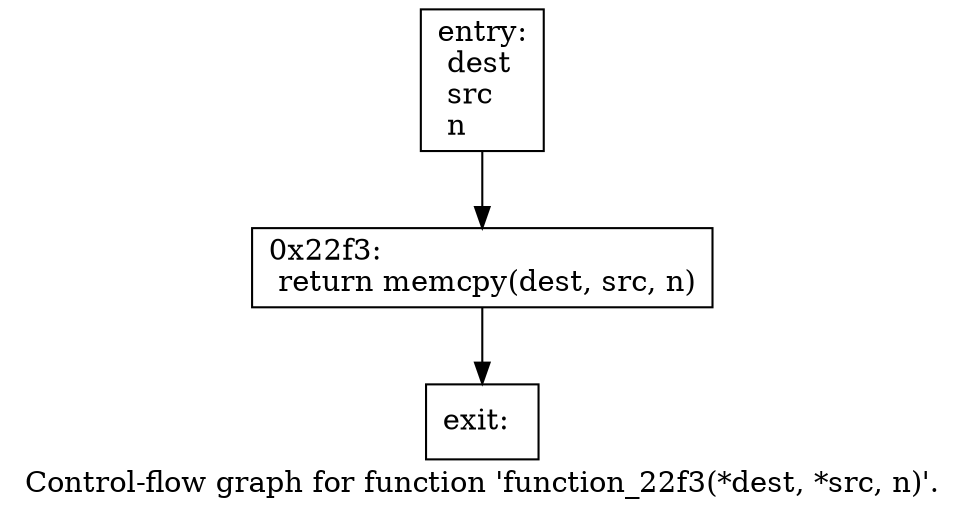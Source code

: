 digraph "Control-flow graph for function 'function_22f3(*dest, *src, n)'." {
  label="Control-flow graph for function 'function_22f3(*dest, *src, n)'.";
  node [shape=record];

  Node07C7EB60 [label="{entry:\l  dest\l  src\l  n\l}"];
  Node07C7EB60 -> Node07C7EBF0;
  Node07C7EBF0 [label="{0x22f3:\l  return memcpy(dest, src, n)\l}"];
  Node07C7EBF0 -> Node07C7EEC0;
  Node07C7EEC0 [label="{exit:\l}"];

}
